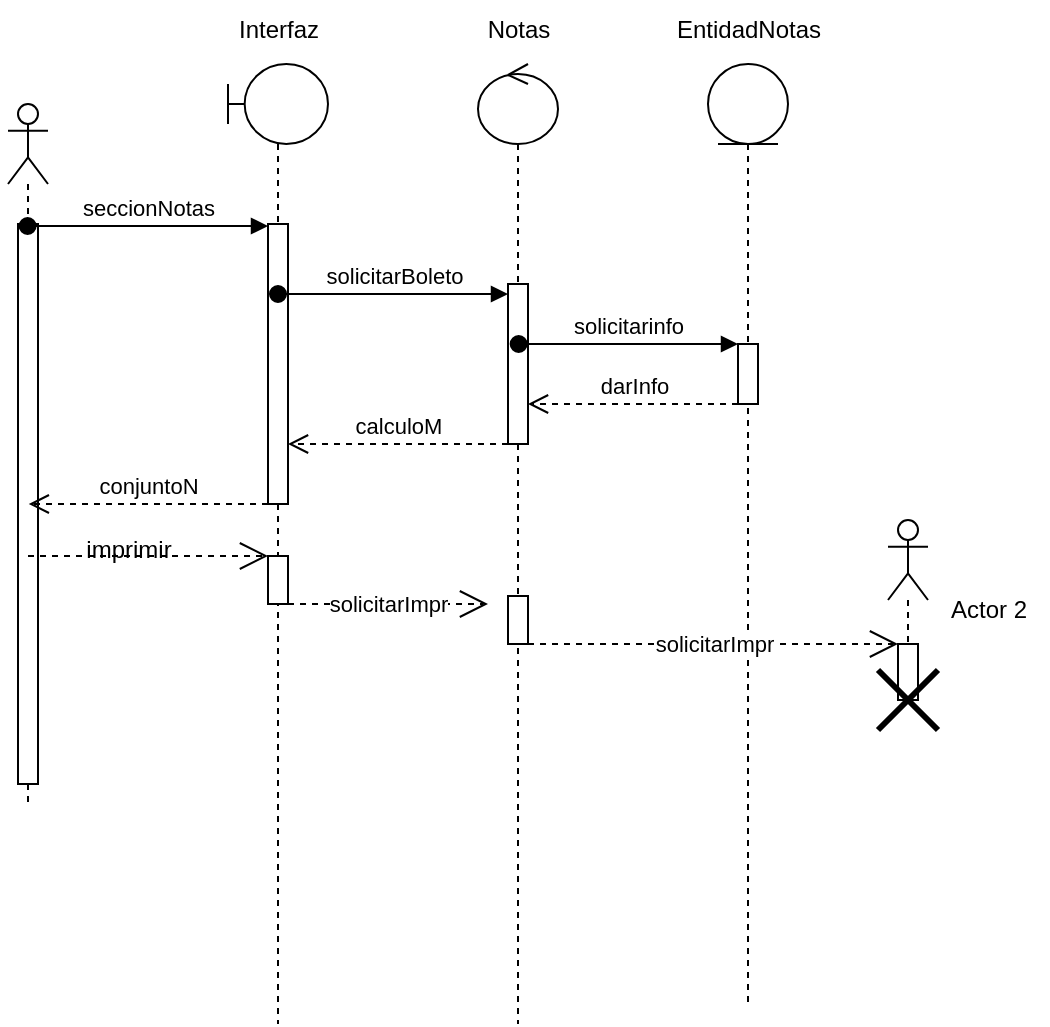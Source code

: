 <mxfile version="24.7.17">
  <diagram name="Página-1" id="wSFWdWdlWD-i__yBZLxu">
    <mxGraphModel dx="308" dy="278" grid="1" gridSize="10" guides="1" tooltips="1" connect="1" arrows="1" fold="1" page="1" pageScale="1" pageWidth="827" pageHeight="1169" math="0" shadow="0">
      <root>
        <mxCell id="0" />
        <mxCell id="1" parent="0" />
        <mxCell id="-GCxsEUua-TKgULUdMKp-2" value="" style="shape=umlLifeline;perimeter=lifelinePerimeter;whiteSpace=wrap;html=1;container=1;dropTarget=0;collapsible=0;recursiveResize=0;outlineConnect=0;portConstraint=eastwest;newEdgeStyle={&quot;curved&quot;:0,&quot;rounded&quot;:0};participant=umlActor;" vertex="1" parent="1">
          <mxGeometry x="130" y="100" width="20" height="350" as="geometry" />
        </mxCell>
        <mxCell id="-GCxsEUua-TKgULUdMKp-31" value="" style="html=1;points=[[0,0,0,0,5],[0,1,0,0,-5],[1,0,0,0,5],[1,1,0,0,-5]];perimeter=orthogonalPerimeter;outlineConnect=0;targetShapes=umlLifeline;portConstraint=eastwest;newEdgeStyle={&quot;curved&quot;:0,&quot;rounded&quot;:0};" vertex="1" parent="-GCxsEUua-TKgULUdMKp-2">
          <mxGeometry x="5" y="60" width="10" height="280" as="geometry" />
        </mxCell>
        <mxCell id="-GCxsEUua-TKgULUdMKp-5" value="" style="shape=umlLifeline;perimeter=lifelinePerimeter;whiteSpace=wrap;html=1;container=1;dropTarget=0;collapsible=0;recursiveResize=0;outlineConnect=0;portConstraint=eastwest;newEdgeStyle={&quot;curved&quot;:0,&quot;rounded&quot;:0};participant=umlControl;" vertex="1" parent="1">
          <mxGeometry x="365" y="80" width="40" height="480" as="geometry" />
        </mxCell>
        <mxCell id="-GCxsEUua-TKgULUdMKp-21" value="" style="html=1;points=[[0,0,0,0,5],[0,1,0,0,-5],[1,0,0,0,5],[1,1,0,0,-5]];perimeter=orthogonalPerimeter;outlineConnect=0;targetShapes=umlLifeline;portConstraint=eastwest;newEdgeStyle={&quot;curved&quot;:0,&quot;rounded&quot;:0};" vertex="1" parent="-GCxsEUua-TKgULUdMKp-5">
          <mxGeometry x="15" y="110" width="10" height="80" as="geometry" />
        </mxCell>
        <mxCell id="-GCxsEUua-TKgULUdMKp-34" value="" style="html=1;points=[[0,0,0,0,5],[0,1,0,0,-5],[1,0,0,0,5],[1,1,0,0,-5]];perimeter=orthogonalPerimeter;outlineConnect=0;targetShapes=umlLifeline;portConstraint=eastwest;newEdgeStyle={&quot;curved&quot;:0,&quot;rounded&quot;:0};" vertex="1" parent="-GCxsEUua-TKgULUdMKp-5">
          <mxGeometry x="15" y="266" width="10" height="24" as="geometry" />
        </mxCell>
        <mxCell id="-GCxsEUua-TKgULUdMKp-6" value="" style="shape=umlLifeline;perimeter=lifelinePerimeter;whiteSpace=wrap;html=1;container=1;dropTarget=0;collapsible=0;recursiveResize=0;outlineConnect=0;portConstraint=eastwest;newEdgeStyle={&quot;curved&quot;:0,&quot;rounded&quot;:0};participant=umlEntity;" vertex="1" parent="1">
          <mxGeometry x="480" y="80" width="40" height="470" as="geometry" />
        </mxCell>
        <mxCell id="-GCxsEUua-TKgULUdMKp-16" value="" style="html=1;points=[[0,0,0,0,5],[0,1,0,0,-5],[1,0,0,0,5],[1,1,0,0,-5]];perimeter=orthogonalPerimeter;outlineConnect=0;targetShapes=umlLifeline;portConstraint=eastwest;newEdgeStyle={&quot;curved&quot;:0,&quot;rounded&quot;:0};" vertex="1" parent="-GCxsEUua-TKgULUdMKp-6">
          <mxGeometry x="15" y="140" width="10" height="30" as="geometry" />
        </mxCell>
        <mxCell id="-GCxsEUua-TKgULUdMKp-18" value="darInfo" style="html=1;verticalAlign=bottom;endArrow=open;dashed=1;endSize=8;curved=0;rounded=0;exitX=0;exitY=1;exitDx=0;exitDy=-5;" edge="1" parent="-GCxsEUua-TKgULUdMKp-6">
          <mxGeometry relative="1" as="geometry">
            <mxPoint x="-90" y="170" as="targetPoint" />
            <mxPoint x="15" y="170" as="sourcePoint" />
          </mxGeometry>
        </mxCell>
        <mxCell id="-GCxsEUua-TKgULUdMKp-7" value="" style="shape=umlLifeline;perimeter=lifelinePerimeter;whiteSpace=wrap;html=1;container=1;dropTarget=0;collapsible=0;recursiveResize=0;outlineConnect=0;portConstraint=eastwest;newEdgeStyle={&quot;curved&quot;:0,&quot;rounded&quot;:0};participant=umlBoundary;" vertex="1" parent="1">
          <mxGeometry x="240" y="80" width="50" height="480" as="geometry" />
        </mxCell>
        <mxCell id="-GCxsEUua-TKgULUdMKp-19" value="" style="html=1;points=[[0,0,0,0,5],[0,1,0,0,-5],[1,0,0,0,5],[1,1,0,0,-5]];perimeter=orthogonalPerimeter;outlineConnect=0;targetShapes=umlLifeline;portConstraint=eastwest;newEdgeStyle={&quot;curved&quot;:0,&quot;rounded&quot;:0};" vertex="1" parent="-GCxsEUua-TKgULUdMKp-7">
          <mxGeometry x="20" y="80" width="10" height="140" as="geometry" />
        </mxCell>
        <mxCell id="-GCxsEUua-TKgULUdMKp-20" value="seccionNotas" style="html=1;verticalAlign=bottom;startArrow=oval;endArrow=block;startSize=8;curved=0;rounded=0;entryX=0;entryY=0;entryDx=0;entryDy=5;" edge="1" parent="1">
          <mxGeometry relative="1" as="geometry">
            <mxPoint x="139.81" y="161" as="sourcePoint" />
            <mxPoint x="260" y="161" as="targetPoint" />
          </mxGeometry>
        </mxCell>
        <mxCell id="-GCxsEUua-TKgULUdMKp-22" value="solicitarBoleto" style="html=1;verticalAlign=bottom;startArrow=oval;endArrow=block;startSize=8;curved=0;rounded=0;entryX=0;entryY=0;entryDx=0;entryDy=5;" edge="1" target="-GCxsEUua-TKgULUdMKp-21" parent="1" source="-GCxsEUua-TKgULUdMKp-7">
          <mxGeometry relative="1" as="geometry">
            <mxPoint x="310" y="195" as="sourcePoint" />
          </mxGeometry>
        </mxCell>
        <mxCell id="-GCxsEUua-TKgULUdMKp-24" value="solicitarinfo" style="html=1;verticalAlign=bottom;startArrow=oval;endArrow=block;startSize=8;curved=0;rounded=0;entryX=0;entryY=0;entryDx=0;entryDy=5;" edge="1" parent="1">
          <mxGeometry relative="1" as="geometry">
            <mxPoint x="385.34" y="220" as="sourcePoint" />
            <mxPoint x="495" y="220" as="targetPoint" />
          </mxGeometry>
        </mxCell>
        <mxCell id="-GCxsEUua-TKgULUdMKp-27" value="calculoM" style="html=1;verticalAlign=bottom;endArrow=open;dashed=1;endSize=8;curved=0;rounded=0;exitX=0;exitY=1;exitDx=0;exitDy=-5;" edge="1" parent="1">
          <mxGeometry relative="1" as="geometry">
            <mxPoint x="270" y="270" as="targetPoint" />
            <mxPoint x="380" y="270" as="sourcePoint" />
          </mxGeometry>
        </mxCell>
        <mxCell id="-GCxsEUua-TKgULUdMKp-30" value="conjuntoN" style="html=1;verticalAlign=bottom;endArrow=open;dashed=1;endSize=8;curved=0;rounded=0;exitX=0;exitY=1;exitDx=0;exitDy=-5;" edge="1" parent="1">
          <mxGeometry relative="1" as="geometry">
            <mxPoint x="140.389" y="300" as="targetPoint" />
            <mxPoint x="260" y="300" as="sourcePoint" />
          </mxGeometry>
        </mxCell>
        <mxCell id="-GCxsEUua-TKgULUdMKp-33" value="imprimir" style="text;html=1;align=center;verticalAlign=middle;resizable=0;points=[];autosize=1;strokeColor=none;fillColor=none;" vertex="1" parent="1">
          <mxGeometry x="155" y="308" width="70" height="30" as="geometry" />
        </mxCell>
        <mxCell id="-GCxsEUua-TKgULUdMKp-37" value="" style="html=1;points=[[0,0,0,0,5],[0,1,0,0,-5],[1,0,0,0,5],[1,1,0,0,-5]];perimeter=orthogonalPerimeter;outlineConnect=0;targetShapes=umlLifeline;portConstraint=eastwest;newEdgeStyle={&quot;curved&quot;:0,&quot;rounded&quot;:0};" vertex="1" parent="1">
          <mxGeometry x="260" y="326" width="10" height="24" as="geometry" />
        </mxCell>
        <mxCell id="-GCxsEUua-TKgULUdMKp-38" value="Notas" style="text;html=1;align=center;verticalAlign=middle;resizable=0;points=[];autosize=1;strokeColor=none;fillColor=none;" vertex="1" parent="1">
          <mxGeometry x="360" y="48" width="50" height="30" as="geometry" />
        </mxCell>
        <mxCell id="-GCxsEUua-TKgULUdMKp-39" value="Interfaz" style="text;html=1;align=center;verticalAlign=middle;resizable=0;points=[];autosize=1;strokeColor=none;fillColor=none;" vertex="1" parent="1">
          <mxGeometry x="235" y="48" width="60" height="30" as="geometry" />
        </mxCell>
        <mxCell id="-GCxsEUua-TKgULUdMKp-40" value="EntidadNotas" style="text;html=1;align=center;verticalAlign=middle;resizable=0;points=[];autosize=1;strokeColor=none;fillColor=none;" vertex="1" parent="1">
          <mxGeometry x="450" y="48" width="100" height="30" as="geometry" />
        </mxCell>
        <mxCell id="-GCxsEUua-TKgULUdMKp-41" value="" style="shape=umlLifeline;perimeter=lifelinePerimeter;whiteSpace=wrap;html=1;container=1;dropTarget=0;collapsible=0;recursiveResize=0;outlineConnect=0;portConstraint=eastwest;newEdgeStyle={&quot;curved&quot;:0,&quot;rounded&quot;:0};participant=umlActor;" vertex="1" parent="1">
          <mxGeometry x="570" y="308" width="20" height="92" as="geometry" />
        </mxCell>
        <mxCell id="-GCxsEUua-TKgULUdMKp-49" value="" style="html=1;points=[[0,0,0,0,5],[0,1,0,0,-5],[1,0,0,0,5],[1,1,0,0,-5]];perimeter=orthogonalPerimeter;outlineConnect=0;targetShapes=umlLifeline;portConstraint=eastwest;newEdgeStyle={&quot;curved&quot;:0,&quot;rounded&quot;:0};" vertex="1" parent="-GCxsEUua-TKgULUdMKp-41">
          <mxGeometry x="5" y="62" width="10" height="28" as="geometry" />
        </mxCell>
        <mxCell id="-GCxsEUua-TKgULUdMKp-42" value="Actor 2" style="text;html=1;align=center;verticalAlign=middle;resizable=0;points=[];autosize=1;strokeColor=none;fillColor=none;" vertex="1" parent="1">
          <mxGeometry x="590" y="338" width="60" height="30" as="geometry" />
        </mxCell>
        <mxCell id="-GCxsEUua-TKgULUdMKp-45" value="solicitarImpr" style="endArrow=open;endSize=12;dashed=1;html=1;rounded=0;" edge="1" parent="1">
          <mxGeometry width="160" relative="1" as="geometry">
            <mxPoint x="270" y="350" as="sourcePoint" />
            <mxPoint x="370" y="350" as="targetPoint" />
          </mxGeometry>
        </mxCell>
        <mxCell id="-GCxsEUua-TKgULUdMKp-46" value="solicitarImpr" style="endArrow=open;endSize=12;dashed=1;html=1;rounded=0;" edge="1" parent="1" source="-GCxsEUua-TKgULUdMKp-34">
          <mxGeometry width="160" relative="1" as="geometry">
            <mxPoint x="400" y="370" as="sourcePoint" />
            <mxPoint x="575" y="370" as="targetPoint" />
          </mxGeometry>
        </mxCell>
        <mxCell id="-GCxsEUua-TKgULUdMKp-47" value="" style="endArrow=open;endSize=12;dashed=1;html=1;rounded=0;" edge="1" parent="1" source="-GCxsEUua-TKgULUdMKp-2">
          <mxGeometry width="160" relative="1" as="geometry">
            <mxPoint x="160" y="326" as="sourcePoint" />
            <mxPoint x="260" y="326" as="targetPoint" />
            <mxPoint as="offset" />
          </mxGeometry>
        </mxCell>
        <mxCell id="-GCxsEUua-TKgULUdMKp-48" value="" style="shape=umlDestroy;whiteSpace=wrap;html=1;strokeWidth=3;targetShapes=umlLifeline;" vertex="1" parent="1">
          <mxGeometry x="565" y="383" width="30" height="30" as="geometry" />
        </mxCell>
      </root>
    </mxGraphModel>
  </diagram>
</mxfile>
